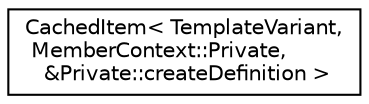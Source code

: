 digraph "类继承关系图"
{
 // INTERACTIVE_SVG=YES
 // LATEX_PDF_SIZE
  edge [fontname="Helvetica",fontsize="10",labelfontname="Helvetica",labelfontsize="10"];
  node [fontname="Helvetica",fontsize="10",shape=record];
  rankdir="LR";
  Node0 [label="CachedItem\< TemplateVariant,\l MemberContext::Private,\l &Private::createDefinition \>",height=0.2,width=0.4,color="black", fillcolor="white", style="filled",URL="$d7/dc1/class_cached_item.html",tooltip=" "];
}
